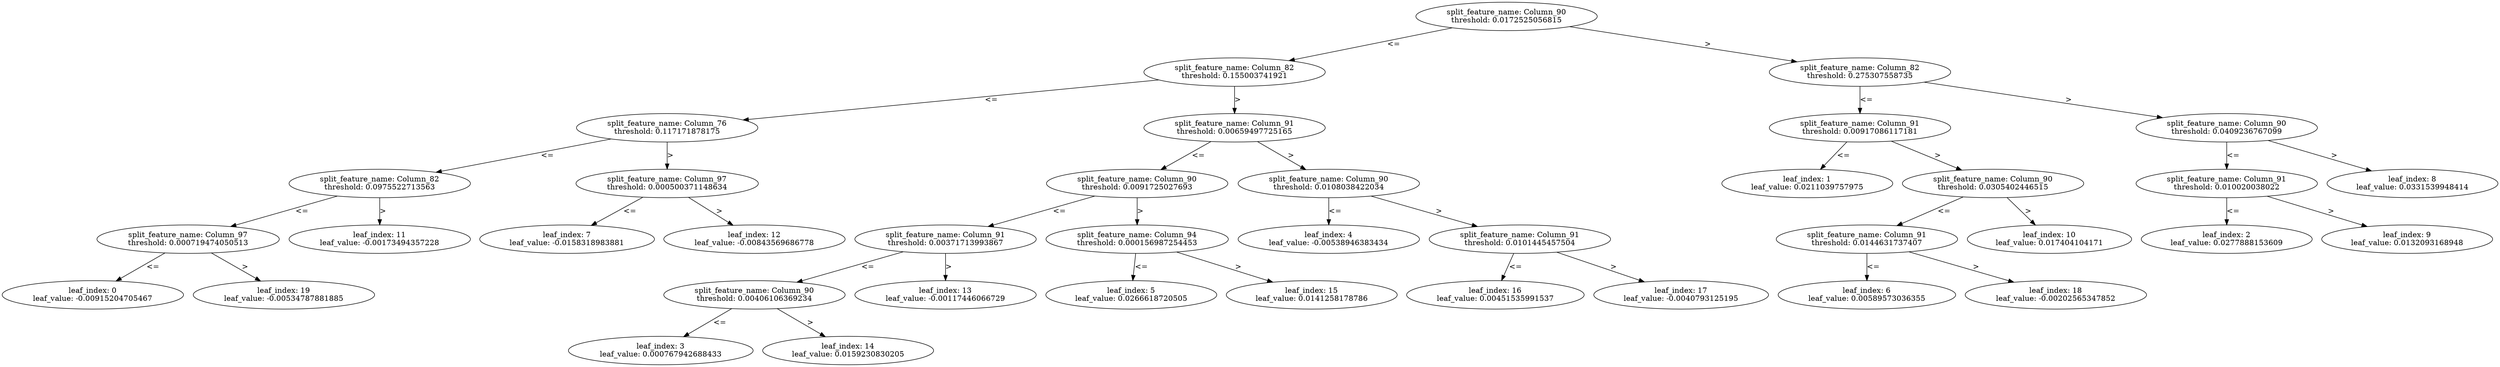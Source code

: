 digraph Tree0 {
	split0 [label="split_feature_name: Column_90\nthreshold: 0.0172525056815"]
	split2 [label="split_feature_name: Column_82\nthreshold: 0.155003741921"]
	split6 [label="split_feature_name: Column_76\nthreshold: 0.117171878175"]
	split10 [label="split_feature_name: Column_82\nthreshold: 0.0975522713563"]
	split18 [label="split_feature_name: Column_97\nthreshold: 0.000719474050513"]
	leaf0 [label="leaf_index: 0\nleaf_value: -0.00915204705467"]
	split18 -> leaf0 [label="<="]
	leaf19 [label="leaf_index: 19\nleaf_value: -0.00534787881885"]
	split18 -> leaf19 [label=">"]
	split10 -> split18 [label="<="]
	leaf11 [label="leaf_index: 11\nleaf_value: -0.00173494357228"]
	split10 -> leaf11 [label=">"]
	split6 -> split10 [label="<="]
	split11 [label="split_feature_name: Column_97\nthreshold: 0.000500371148634"]
	leaf7 [label="leaf_index: 7\nleaf_value: -0.0158318983881"]
	split11 -> leaf7 [label="<="]
	leaf12 [label="leaf_index: 12\nleaf_value: -0.00843569686778"]
	split11 -> leaf12 [label=">"]
	split6 -> split11 [label=">"]
	split2 -> split6 [label="<="]
	split3 [label="split_feature_name: Column_91\nthreshold: 0.00659497725165"]
	split4 [label="split_feature_name: Column_90\nthreshold: 0.0091725027693"]
	split12 [label="split_feature_name: Column_91\nthreshold: 0.00371713993867"]
	split13 [label="split_feature_name: Column_90\nthreshold: 0.00406106369234"]
	leaf3 [label="leaf_index: 3\nleaf_value: 0.000767942688433"]
	split13 -> leaf3 [label="<="]
	leaf14 [label="leaf_index: 14\nleaf_value: 0.0159230830205"]
	split13 -> leaf14 [label=">"]
	split12 -> split13 [label="<="]
	leaf13 [label="leaf_index: 13\nleaf_value: -0.00117446066729"]
	split12 -> leaf13 [label=">"]
	split4 -> split12 [label="<="]
	split14 [label="split_feature_name: Column_94\nthreshold: 0.000156987254453"]
	leaf5 [label="leaf_index: 5\nleaf_value: 0.0266618720505"]
	split14 -> leaf5 [label="<="]
	leaf15 [label="leaf_index: 15\nleaf_value: 0.0141258178786"]
	split14 -> leaf15 [label=">"]
	split4 -> split14 [label=">"]
	split3 -> split4 [label="<="]
	split15 [label="split_feature_name: Column_90\nthreshold: 0.0108038422034"]
	leaf4 [label="leaf_index: 4\nleaf_value: -0.00538946383434"]
	split15 -> leaf4 [label="<="]
	split16 [label="split_feature_name: Column_91\nthreshold: 0.0101445457504"]
	leaf16 [label="leaf_index: 16\nleaf_value: 0.00451535991537"]
	split16 -> leaf16 [label="<="]
	leaf17 [label="leaf_index: 17\nleaf_value: -0.0040793125195"]
	split16 -> leaf17 [label=">"]
	split15 -> split16 [label=">"]
	split3 -> split15 [label=">"]
	split2 -> split3 [label=">"]
	split0 -> split2 [label="<="]
	split1 [label="split_feature_name: Column_82\nthreshold: 0.275307558735"]
	split5 [label="split_feature_name: Column_91\nthreshold: 0.00917086117181"]
	leaf1 [label="leaf_index: 1\nleaf_value: 0.0211039757975"]
	split5 -> leaf1 [label="<="]
	split9 [label="split_feature_name: Column_90\nthreshold: 0.0305402446515"]
	split17 [label="split_feature_name: Column_91\nthreshold: 0.0144631737407"]
	leaf6 [label="leaf_index: 6\nleaf_value: 0.00589573036355"]
	split17 -> leaf6 [label="<="]
	leaf18 [label="leaf_index: 18\nleaf_value: -0.00202565347852"]
	split17 -> leaf18 [label=">"]
	split9 -> split17 [label="<="]
	leaf10 [label="leaf_index: 10\nleaf_value: 0.017404104171"]
	split9 -> leaf10 [label=">"]
	split5 -> split9 [label=">"]
	split1 -> split5 [label="<="]
	split7 [label="split_feature_name: Column_90\nthreshold: 0.0409236767099"]
	split8 [label="split_feature_name: Column_91\nthreshold: 0.010020038022"]
	leaf2 [label="leaf_index: 2\nleaf_value: 0.0277888153609"]
	split8 -> leaf2 [label="<="]
	leaf9 [label="leaf_index: 9\nleaf_value: 0.0132093168948"]
	split8 -> leaf9 [label=">"]
	split7 -> split8 [label="<="]
	leaf8 [label="leaf_index: 8\nleaf_value: 0.0331539948414"]
	split7 -> leaf8 [label=">"]
	split1 -> split7 [label=">"]
	split0 -> split1 [label=">"]
}
